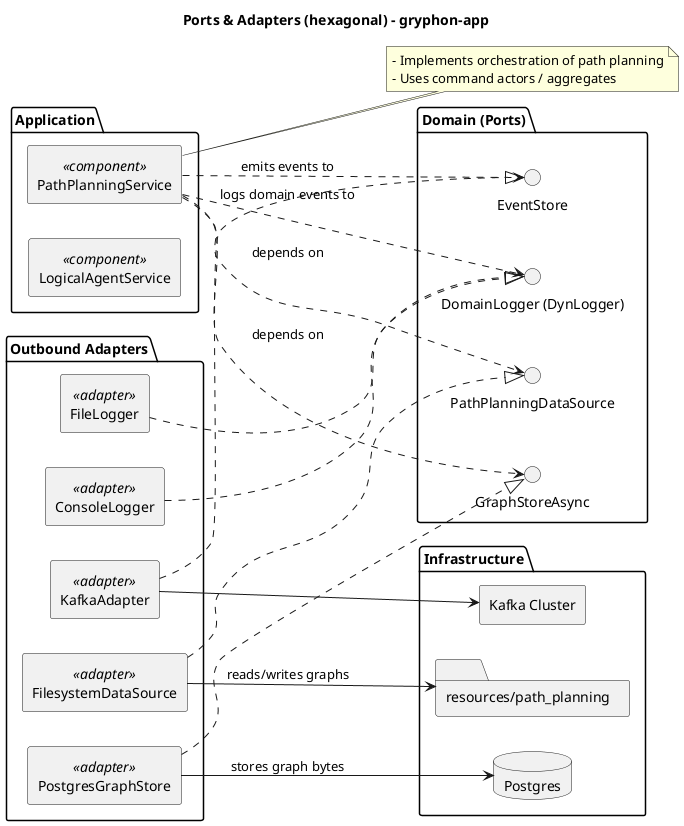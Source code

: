@startuml
title Ports & Adapters (hexagonal) - gryphon-app
left to right direction
skinparam componentStyle rectangle

package "Application" {
  [PathPlanningService] <<component>>
  [LogicalAgentService] <<component>>
}

package "Domain (Ports)" {
  interface "GraphStoreAsync" as GraphStorePort
  interface "PathPlanningDataSource" as DataSourcePort
  interface "EventStore" as EventStorePort
  interface "DomainLogger (DynLogger)" as LoggerPort
}

package "Outbound Adapters" {
  component "FilesystemDataSource" as FS <<adapter>>
  component "PostgresGraphStore" as PG <<adapter>>
  component "KafkaAdapter" as KAFKA <<adapter>>
  component "FileLogger" as FILELOG <<adapter>>
  component "ConsoleLogger" as CONSLOG <<adapter>>
}

package "Infrastructure" {
  database "Postgres" as DB
  [Kafka Cluster]
  folder "resources/path_planning" as ASSETS
}

PathPlanningService ..> GraphStorePort : depends on
PathPlanningService ..> DataSourcePort : depends on
PathPlanningService ..> EventStorePort : emits events to
PathPlanningService ..> LoggerPort : logs domain events to

FS ..|> DataSourcePort
PG ..|> GraphStorePort
KAFKA ..|> EventStorePort
FILELOG ..|> LoggerPort
CONSLOG ..|> LoggerPort

PG --> DB : stores graph bytes
FS --> ASSETS : reads/writes graphs
KAFKA --> [Kafka Cluster]

note right of PathPlanningService
  - Implements orchestration of path planning
  - Uses command actors / aggregates
end note

@enduml
